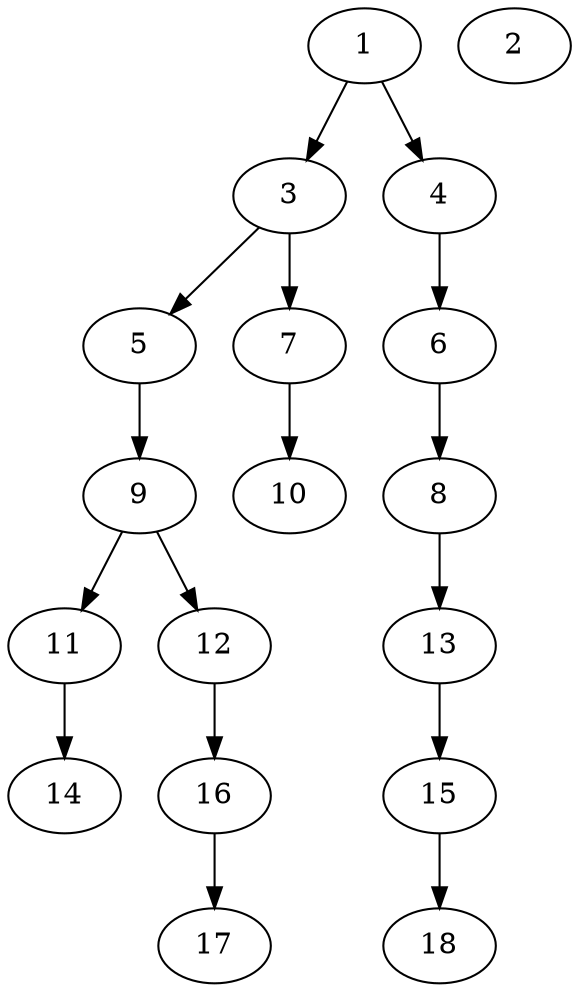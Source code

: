 // DAG (tier=1-easy, mode=data, n=18, ccr=0.313, fat=0.476, density=0.351, regular=0.762, jump=0.073, mindata=1048576, maxdata=8388608)
// DAG automatically generated by daggen at Sun Aug 24 16:33:33 2025
// /home/ermia/Project/Environments/daggen/bin/daggen --dot --ccr 0.313 --fat 0.476 --regular 0.762 --density 0.351 --jump 0.073 --mindata 1048576 --maxdata 8388608 -n 18 
digraph G {
  1 [size="798315678095283456", alpha="0.16", expect_size="399157839047641728"]
  1 -> 3 [size ="490665653829632"]
  1 -> 4 [size ="490665653829632"]
  2 [size="258819251633258656", alpha="0.15", expect_size="129409625816629328"]
  3 [size="6969344777861714", alpha="0.06", expect_size="3484672388930857"]
  3 -> 5 [size ="196833116684288"]
  3 -> 7 [size ="196833116684288"]
  4 [size="3661335562840235", alpha="0.04", expect_size="1830667781420117"]
  4 -> 6 [size ="357040765534208"]
  5 [size="412745458972375384064", alpha="0.18", expect_size="206372729486187692032"]
  5 -> 9 [size ="443484238512128"]
  6 [size="520798985242313490432", alpha="0.03", expect_size="260399492621156745216"]
  6 -> 8 [size ="517849315540992"]
  7 [size="19725714469091972", alpha="0.18", expect_size="9862857234545986"]
  7 -> 10 [size ="471481788137472"]
  8 [size="184190408652237664", alpha="0.04", expect_size="92095204326118832"]
  8 -> 13 [size ="70110987419648"]
  9 [size="375670481541347648", alpha="0.01", expect_size="187835240770673824"]
  9 -> 11 [size ="146288733585408"]
  9 -> 12 [size ="146288733585408"]
  10 [size="16736982885264785408", alpha="0.15", expect_size="8368491442632392704"]
  11 [size="2210448704282197", alpha="0.03", expect_size="1105224352141098"]
  11 -> 14 [size ="119163204927488"]
  12 [size="20254616437047427072", alpha="0.02", expect_size="10127308218523713536"]
  12 -> 16 [size ="59443723108352"]
  13 [size="66527012424863711232", alpha="0.07", expect_size="33263506212431855616"]
  13 -> 15 [size ="131347557384192"]
  14 [size="650232000411880320", alpha="0.16", expect_size="325116000205940160"]
  15 [size="22251217533617420", alpha="0.06", expect_size="11125608766808710"]
  15 -> 18 [size ="13508687167488"]
  16 [size="6968506129968024", alpha="0.19", expect_size="3484253064984012"]
  16 -> 17 [size ="194806638706688"]
  17 [size="178335641240689632", alpha="0.12", expect_size="89167820620344816"]
  18 [size="217213531819060000", alpha="0.14", expect_size="108606765909530000"]
}